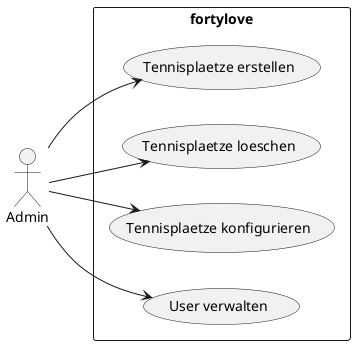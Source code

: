 @startuml
left to right direction
actor "Admin" as Actor
rectangle fortylove {
    Actor --> (Tennisplaetze erstellen)
    Actor --> (Tennisplaetze loeschen)
    Actor --> (Tennisplaetze konfigurieren)
    Actor --> (User verwalten)
}

@enduml

